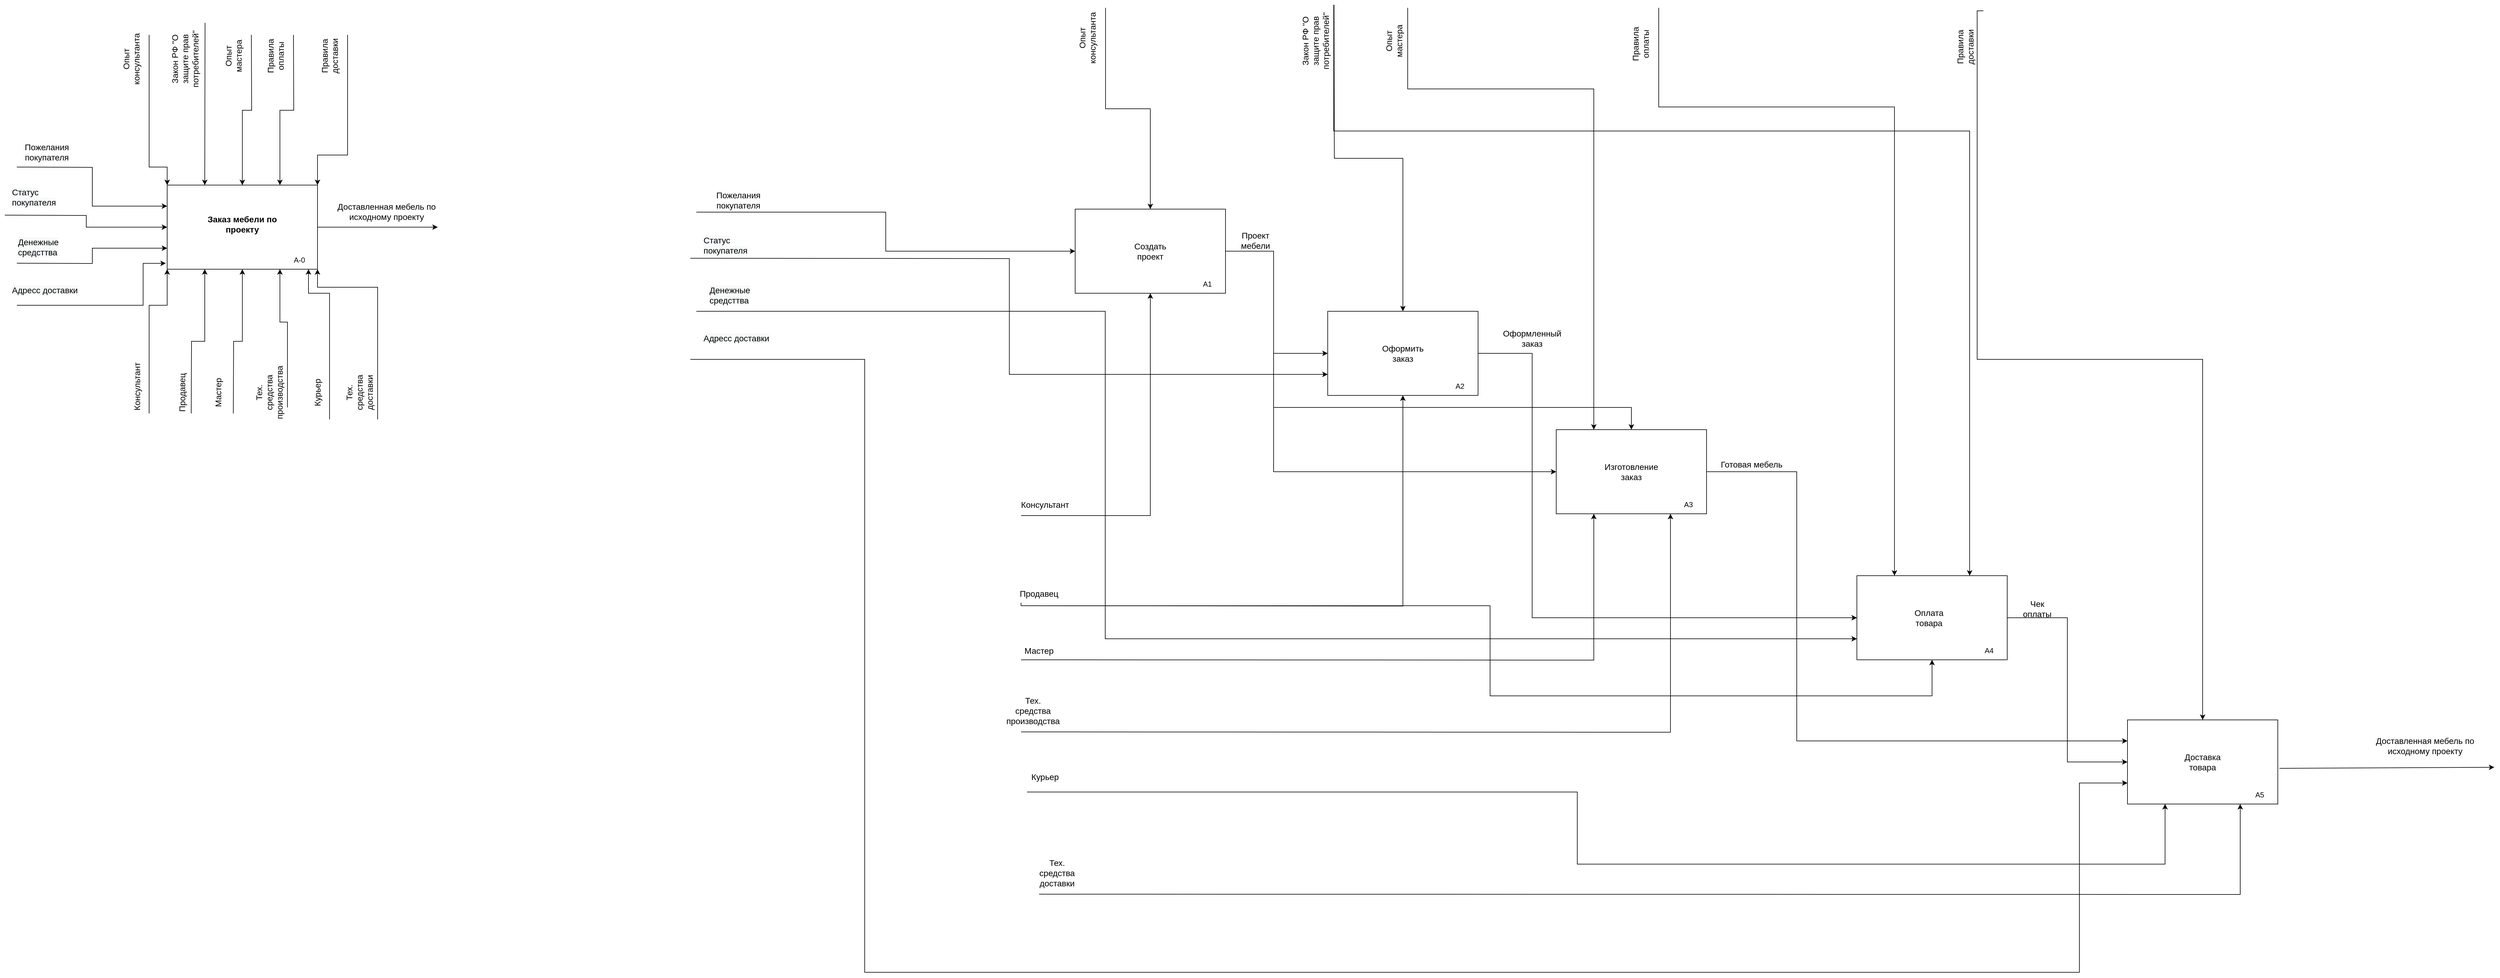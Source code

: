 <mxfile version="17.1.3" type="github">
  <diagram id="f18A5wNA2KFybCveOD7d" name="Страница 1">
    <mxGraphModel dx="3639" dy="1230" grid="1" gridSize="10" guides="1" tooltips="1" connect="1" arrows="1" fold="1" page="1" pageScale="1" pageWidth="2336" pageHeight="1654" math="0" shadow="0">
      <root>
        <mxCell id="0" />
        <mxCell id="1" parent="0" />
        <mxCell id="BAuMj_wbTUl4ss61GLY4-1" value="" style="rounded=0;whiteSpace=wrap;html=1;" parent="1" vertex="1">
          <mxGeometry x="-980" y="310" width="250" height="140" as="geometry" />
        </mxCell>
        <mxCell id="BAuMj_wbTUl4ss61GLY4-2" value="A-0" style="text;html=1;strokeColor=none;fillColor=none;align=center;verticalAlign=middle;whiteSpace=wrap;rounded=0;" parent="1" vertex="1">
          <mxGeometry x="-790" y="420" width="60" height="30" as="geometry" />
        </mxCell>
        <mxCell id="BAuMj_wbTUl4ss61GLY4-3" value="&lt;b&gt;&lt;font style=&quot;font-size: 14px&quot;&gt;Заказ мебели по проекту&lt;/font&gt;&lt;/b&gt;" style="text;html=1;strokeColor=none;fillColor=none;align=center;verticalAlign=middle;whiteSpace=wrap;rounded=0;" parent="1" vertex="1">
          <mxGeometry x="-940" y="360" width="170" height="30" as="geometry" />
        </mxCell>
        <mxCell id="BAuMj_wbTUl4ss61GLY4-4" value="" style="endArrow=classic;html=1;rounded=0;fontSize=14;edgeStyle=orthogonalEdgeStyle;entryX=0;entryY=0.5;entryDx=0;entryDy=0;" parent="1" target="BAuMj_wbTUl4ss61GLY4-22" edge="1">
          <mxGeometry width="50" height="50" relative="1" as="geometry">
            <mxPoint x="-100" y="355" as="sourcePoint" />
            <mxPoint x="450" y="440" as="targetPoint" />
            <Array as="points">
              <mxPoint x="215" y="355" />
              <mxPoint x="215" y="420" />
            </Array>
          </mxGeometry>
        </mxCell>
        <mxCell id="BAuMj_wbTUl4ss61GLY4-5" value="Пожелания покупателя" style="text;html=1;strokeColor=none;fillColor=none;align=center;verticalAlign=middle;whiteSpace=wrap;rounded=0;fontSize=14;" parent="1" vertex="1">
          <mxGeometry x="-70" y="320" width="80" height="30" as="geometry" />
        </mxCell>
        <mxCell id="BAuMj_wbTUl4ss61GLY4-6" value="" style="endArrow=classic;html=1;rounded=0;fontSize=14;entryX=0;entryY=0.75;entryDx=0;entryDy=0;edgeStyle=orthogonalEdgeStyle;" parent="1" target="BAuMj_wbTUl4ss61GLY4-28" edge="1">
          <mxGeometry width="50" height="50" relative="1" as="geometry">
            <mxPoint x="-100" y="520" as="sourcePoint" />
            <mxPoint x="30" y="520" as="targetPoint" />
            <Array as="points">
              <mxPoint x="580" y="520" />
              <mxPoint x="580" y="1065" />
            </Array>
          </mxGeometry>
        </mxCell>
        <mxCell id="BAuMj_wbTUl4ss61GLY4-7" value="&lt;span style=&quot;color: rgb(0 , 0 , 0) ; font-family: &amp;#34;helvetica&amp;#34; ; font-size: 14px ; font-style: normal ; font-weight: 400 ; letter-spacing: normal ; text-align: center ; text-indent: 0px ; text-transform: none ; word-spacing: 0px ; background-color: rgb(248 , 249 , 250) ; display: inline ; float: none&quot;&gt;Денежные средсттва&lt;/span&gt;" style="text;whiteSpace=wrap;html=1;fontSize=14;" parent="1" vertex="1">
          <mxGeometry x="-80" y="470" width="120" height="30" as="geometry" />
        </mxCell>
        <mxCell id="BAuMj_wbTUl4ss61GLY4-8" value="" style="endArrow=classic;html=1;rounded=0;fontSize=14;entryX=0.5;entryY=1;entryDx=0;entryDy=0;edgeStyle=orthogonalEdgeStyle;" parent="1" target="BAuMj_wbTUl4ss61GLY4-23" edge="1">
          <mxGeometry width="50" height="50" relative="1" as="geometry">
            <mxPoint x="440" y="1010" as="sourcePoint" />
            <mxPoint x="488" y="920" as="targetPoint" />
          </mxGeometry>
        </mxCell>
        <mxCell id="BAuMj_wbTUl4ss61GLY4-9" value="Продавец" style="text;html=1;strokeColor=none;fillColor=none;align=center;verticalAlign=middle;whiteSpace=wrap;rounded=0;fontSize=14;rotation=0;" parent="1" vertex="1">
          <mxGeometry x="440" y="975" width="60" height="30" as="geometry" />
        </mxCell>
        <mxCell id="BAuMj_wbTUl4ss61GLY4-10" value="Мастер" style="text;html=1;strokeColor=none;fillColor=none;align=center;verticalAlign=middle;whiteSpace=wrap;rounded=0;fontSize=14;rotation=0;" parent="1" vertex="1">
          <mxGeometry x="440" y="1070" width="60" height="30" as="geometry" />
        </mxCell>
        <mxCell id="BAuMj_wbTUl4ss61GLY4-11" value="" style="endArrow=classic;html=1;rounded=0;fontSize=14;entryX=0.25;entryY=1;entryDx=0;entryDy=0;edgeStyle=orthogonalEdgeStyle;" parent="1" target="BAuMj_wbTUl4ss61GLY4-24" edge="1">
          <mxGeometry width="50" height="50" relative="1" as="geometry">
            <mxPoint x="440" y="1100" as="sourcePoint" />
            <mxPoint x="480" y="1070" as="targetPoint" />
          </mxGeometry>
        </mxCell>
        <mxCell id="BAuMj_wbTUl4ss61GLY4-13" value="" style="endArrow=classic;html=1;rounded=0;fontSize=14;entryX=0.25;entryY=1;entryDx=0;entryDy=0;edgeStyle=orthogonalEdgeStyle;" parent="1" target="BAuMj_wbTUl4ss61GLY4-67" edge="1">
          <mxGeometry width="50" height="50" relative="1" as="geometry">
            <mxPoint x="450" y="1320" as="sourcePoint" />
            <mxPoint x="860" y="1370" as="targetPoint" />
            <Array as="points">
              <mxPoint x="1365" y="1320" />
              <mxPoint x="1365" y="1440" />
              <mxPoint x="2343" y="1440" />
            </Array>
          </mxGeometry>
        </mxCell>
        <mxCell id="BAuMj_wbTUl4ss61GLY4-14" value="Курьер" style="text;html=1;strokeColor=none;fillColor=none;align=center;verticalAlign=middle;whiteSpace=wrap;rounded=0;fontSize=14;rotation=0;" parent="1" vertex="1">
          <mxGeometry x="450" y="1280" width="60" height="30" as="geometry" />
        </mxCell>
        <mxCell id="BAuMj_wbTUl4ss61GLY4-18" value="" style="endArrow=classic;html=1;rounded=0;fontSize=14;entryX=0.25;entryY=0;entryDx=0;entryDy=0;edgeStyle=orthogonalEdgeStyle;" parent="1" target="BAuMj_wbTUl4ss61GLY4-24" edge="1">
          <mxGeometry width="50" height="50" relative="1" as="geometry">
            <mxPoint x="1083" y="15" as="sourcePoint" />
            <mxPoint x="1082.5" y="115" as="targetPoint" />
            <Array as="points">
              <mxPoint x="1083" y="150" />
              <mxPoint x="1393" y="150" />
            </Array>
          </mxGeometry>
        </mxCell>
        <mxCell id="BAuMj_wbTUl4ss61GLY4-19" value="Опыт мастера" style="text;html=1;strokeColor=none;fillColor=none;align=center;verticalAlign=middle;whiteSpace=wrap;rounded=0;fontSize=14;rotation=270;" parent="1" vertex="1">
          <mxGeometry x="1030" y="55" width="60" height="30" as="geometry" />
        </mxCell>
        <mxCell id="BAuMj_wbTUl4ss61GLY4-20" value="" style="endArrow=classic;html=1;rounded=0;fontSize=14;exitX=1.011;exitY=0.576;exitDx=0;exitDy=0;exitPerimeter=0;" parent="1" source="BAuMj_wbTUl4ss61GLY4-67" edge="1">
          <mxGeometry width="50" height="50" relative="1" as="geometry">
            <mxPoint x="2790" y="1278.89" as="sourcePoint" />
            <mxPoint x="2890" y="1278.89" as="targetPoint" />
          </mxGeometry>
        </mxCell>
        <mxCell id="BAuMj_wbTUl4ss61GLY4-21" value="Доставленная мебель по исходному проекту" style="text;html=1;strokeColor=none;fillColor=none;align=center;verticalAlign=middle;whiteSpace=wrap;rounded=0;fontSize=14;" parent="1" vertex="1">
          <mxGeometry x="2680" y="1228.89" width="190" height="28.33" as="geometry" />
        </mxCell>
        <mxCell id="BAuMj_wbTUl4ss61GLY4-22" value="" style="rounded=0;whiteSpace=wrap;html=1;" parent="1" vertex="1">
          <mxGeometry x="530" y="350" width="250" height="140" as="geometry" />
        </mxCell>
        <mxCell id="BAuMj_wbTUl4ss61GLY4-23" value="" style="rounded=0;whiteSpace=wrap;html=1;" parent="1" vertex="1">
          <mxGeometry x="950" y="520" width="250" height="140" as="geometry" />
        </mxCell>
        <mxCell id="BAuMj_wbTUl4ss61GLY4-24" value="" style="rounded=0;whiteSpace=wrap;html=1;" parent="1" vertex="1">
          <mxGeometry x="1330" y="717" width="250" height="140" as="geometry" />
        </mxCell>
        <mxCell id="BAuMj_wbTUl4ss61GLY4-25" value="A1" style="text;html=1;strokeColor=none;fillColor=none;align=center;verticalAlign=middle;whiteSpace=wrap;rounded=0;" parent="1" vertex="1">
          <mxGeometry x="720" y="460" width="60" height="30" as="geometry" />
        </mxCell>
        <mxCell id="BAuMj_wbTUl4ss61GLY4-26" value="A2" style="text;html=1;strokeColor=none;fillColor=none;align=center;verticalAlign=middle;whiteSpace=wrap;rounded=0;" parent="1" vertex="1">
          <mxGeometry x="1140" y="630" width="60" height="30" as="geometry" />
        </mxCell>
        <mxCell id="BAuMj_wbTUl4ss61GLY4-27" value="A3" style="text;html=1;strokeColor=none;fillColor=none;align=center;verticalAlign=middle;whiteSpace=wrap;rounded=0;" parent="1" vertex="1">
          <mxGeometry x="1520" y="827" width="60" height="30" as="geometry" />
        </mxCell>
        <mxCell id="BAuMj_wbTUl4ss61GLY4-28" value="" style="rounded=0;whiteSpace=wrap;html=1;" parent="1" vertex="1">
          <mxGeometry x="1830" y="960" width="250" height="140" as="geometry" />
        </mxCell>
        <mxCell id="BAuMj_wbTUl4ss61GLY4-29" value="A4" style="text;html=1;strokeColor=none;fillColor=none;align=center;verticalAlign=middle;whiteSpace=wrap;rounded=0;" parent="1" vertex="1">
          <mxGeometry x="2020" y="1070" width="60" height="30" as="geometry" />
        </mxCell>
        <mxCell id="BAuMj_wbTUl4ss61GLY4-31" value="" style="endArrow=classic;html=1;rounded=0;fontSize=14;entryX=0;entryY=0.75;entryDx=0;entryDy=0;edgeStyle=orthogonalEdgeStyle;" parent="1" target="BAuMj_wbTUl4ss61GLY4-23" edge="1">
          <mxGeometry width="50" height="50" relative="1" as="geometry">
            <mxPoint x="-110" y="431.79" as="sourcePoint" />
            <mxPoint x="20" y="431.79" as="targetPoint" />
          </mxGeometry>
        </mxCell>
        <mxCell id="BAuMj_wbTUl4ss61GLY4-32" value="&lt;span style=&quot;color: rgb(0 , 0 , 0) ; font-family: &amp;#34;helvetica&amp;#34; ; font-size: 14px ; font-style: normal ; font-weight: 400 ; letter-spacing: normal ; text-align: center ; text-indent: 0px ; text-transform: none ; word-spacing: 0px ; background-color: rgb(248 , 249 , 250) ; display: inline ; float: none&quot;&gt;Статус покупателя&lt;/span&gt;" style="text;whiteSpace=wrap;html=1;fontSize=14;" parent="1" vertex="1">
          <mxGeometry x="-90" y="386.79" width="120" height="30" as="geometry" />
        </mxCell>
        <mxCell id="BAuMj_wbTUl4ss61GLY4-33" value="Создать проект" style="text;html=1;strokeColor=none;fillColor=none;align=center;verticalAlign=middle;whiteSpace=wrap;rounded=0;fontSize=14;" parent="1" vertex="1">
          <mxGeometry x="625" y="405" width="60" height="30" as="geometry" />
        </mxCell>
        <mxCell id="BAuMj_wbTUl4ss61GLY4-34" value="Консультант" style="text;html=1;strokeColor=none;fillColor=none;align=center;verticalAlign=middle;whiteSpace=wrap;rounded=0;fontSize=14;rotation=0;" parent="1" vertex="1">
          <mxGeometry x="450" y="827" width="60" height="30" as="geometry" />
        </mxCell>
        <mxCell id="BAuMj_wbTUl4ss61GLY4-35" value="" style="endArrow=classic;html=1;rounded=0;fontSize=14;entryX=0.5;entryY=1;entryDx=0;entryDy=0;edgeStyle=orthogonalEdgeStyle;" parent="1" target="BAuMj_wbTUl4ss61GLY4-22" edge="1">
          <mxGeometry width="50" height="50" relative="1" as="geometry">
            <mxPoint x="440" y="860" as="sourcePoint" />
            <mxPoint x="450" y="670" as="targetPoint" />
            <Array as="points">
              <mxPoint x="450" y="860" />
              <mxPoint x="655" y="860" />
            </Array>
          </mxGeometry>
        </mxCell>
        <mxCell id="BAuMj_wbTUl4ss61GLY4-36" value="Опыт консультанта" style="text;html=1;strokeColor=none;fillColor=none;align=center;verticalAlign=middle;whiteSpace=wrap;rounded=0;fontSize=14;rotation=270;" parent="1" vertex="1">
          <mxGeometry x="520" y="50" width="60" height="30" as="geometry" />
        </mxCell>
        <mxCell id="BAuMj_wbTUl4ss61GLY4-37" value="" style="endArrow=classic;html=1;rounded=0;fontSize=14;entryX=0.5;entryY=0;entryDx=0;entryDy=0;edgeStyle=orthogonalEdgeStyle;" parent="1" target="BAuMj_wbTUl4ss61GLY4-22" edge="1">
          <mxGeometry width="50" height="50" relative="1" as="geometry">
            <mxPoint x="580.5" y="15" as="sourcePoint" />
            <mxPoint x="580" y="115" as="targetPoint" />
            <Array as="points">
              <mxPoint x="580" y="183" />
              <mxPoint x="655" y="183" />
            </Array>
          </mxGeometry>
        </mxCell>
        <mxCell id="BAuMj_wbTUl4ss61GLY4-38" value="" style="endArrow=classic;html=1;rounded=0;fontSize=14;exitX=1;exitY=0.5;exitDx=0;exitDy=0;entryX=0;entryY=0.5;entryDx=0;entryDy=0;edgeStyle=orthogonalEdgeStyle;" parent="1" source="BAuMj_wbTUl4ss61GLY4-22" target="BAuMj_wbTUl4ss61GLY4-23" edge="1">
          <mxGeometry width="50" height="50" relative="1" as="geometry">
            <mxPoint x="510" y="530" as="sourcePoint" />
            <mxPoint x="940" y="420" as="targetPoint" />
            <Array as="points">
              <mxPoint x="860" y="420" />
              <mxPoint x="860" y="590" />
            </Array>
          </mxGeometry>
        </mxCell>
        <mxCell id="BAuMj_wbTUl4ss61GLY4-40" value="Проект мебели" style="text;html=1;strokeColor=none;fillColor=none;align=center;verticalAlign=middle;whiteSpace=wrap;rounded=0;fontSize=14;" parent="1" vertex="1">
          <mxGeometry x="800" y="386.79" width="60" height="30" as="geometry" />
        </mxCell>
        <mxCell id="BAuMj_wbTUl4ss61GLY4-41" value="" style="endArrow=classic;html=1;rounded=0;fontSize=14;entryX=0;entryY=0.75;entryDx=0;entryDy=0;edgeStyle=orthogonalEdgeStyle;" parent="1" target="BAuMj_wbTUl4ss61GLY4-67" edge="1">
          <mxGeometry width="50" height="50" relative="1" as="geometry">
            <mxPoint x="-110" y="600" as="sourcePoint" />
            <mxPoint x="1980" y="1320" as="targetPoint" />
            <Array as="points">
              <mxPoint x="180" y="600" />
              <mxPoint x="180" y="1620" />
              <mxPoint x="2200" y="1620" />
              <mxPoint x="2200" y="1305" />
            </Array>
          </mxGeometry>
        </mxCell>
        <mxCell id="BAuMj_wbTUl4ss61GLY4-42" value="&lt;span style=&quot;color: rgb(0 , 0 , 0) ; font-family: &amp;#34;helvetica&amp;#34; ; font-size: 14px ; font-style: normal ; font-weight: 400 ; letter-spacing: normal ; text-align: center ; text-indent: 0px ; text-transform: none ; word-spacing: 0px ; background-color: rgb(248 , 249 , 250) ; display: inline ; float: none&quot;&gt;Адресс доставки&lt;/span&gt;" style="text;whiteSpace=wrap;html=1;fontSize=14;" parent="1" vertex="1">
          <mxGeometry x="-90" y="550" width="120" height="30" as="geometry" />
        </mxCell>
        <mxCell id="BAuMj_wbTUl4ss61GLY4-43" value="" style="endArrow=classic;html=1;rounded=0;fontSize=14;entryX=0.75;entryY=1;entryDx=0;entryDy=0;edgeStyle=orthogonalEdgeStyle;" parent="1" target="BAuMj_wbTUl4ss61GLY4-67" edge="1">
          <mxGeometry width="50" height="50" relative="1" as="geometry">
            <mxPoint x="470" y="1490" as="sourcePoint" />
            <mxPoint x="1080" y="1560" as="targetPoint" />
          </mxGeometry>
        </mxCell>
        <mxCell id="BAuMj_wbTUl4ss61GLY4-44" value="Тех. средства доставки&lt;br&gt;" style="text;html=1;strokeColor=none;fillColor=none;align=center;verticalAlign=middle;whiteSpace=wrap;rounded=0;fontSize=14;rotation=0;" parent="1" vertex="1">
          <mxGeometry x="470" y="1440" width="60" height="30" as="geometry" />
        </mxCell>
        <mxCell id="BAuMj_wbTUl4ss61GLY4-45" value="Тех. средства производства" style="text;html=1;strokeColor=none;fillColor=none;align=center;verticalAlign=middle;whiteSpace=wrap;rounded=0;fontSize=14;rotation=0;" parent="1" vertex="1">
          <mxGeometry x="430" y="1170" width="60" height="30" as="geometry" />
        </mxCell>
        <mxCell id="BAuMj_wbTUl4ss61GLY4-46" value="" style="endArrow=classic;html=1;rounded=0;fontSize=14;entryX=0;entryY=1;entryDx=0;entryDy=0;edgeStyle=orthogonalEdgeStyle;" parent="1" target="BAuMj_wbTUl4ss61GLY4-27" edge="1">
          <mxGeometry width="50" height="50" relative="1" as="geometry">
            <mxPoint x="440" y="1220" as="sourcePoint" />
            <mxPoint x="490" y="1130" as="targetPoint" />
          </mxGeometry>
        </mxCell>
        <mxCell id="BAuMj_wbTUl4ss61GLY4-47" value="Оформить заказ" style="text;html=1;strokeColor=none;fillColor=none;align=center;verticalAlign=middle;whiteSpace=wrap;rounded=0;fontSize=14;" parent="1" vertex="1">
          <mxGeometry x="1045" y="575" width="60" height="30" as="geometry" />
        </mxCell>
        <mxCell id="BAuMj_wbTUl4ss61GLY4-50" value="Правила доставки" style="text;html=1;strokeColor=none;fillColor=none;align=center;verticalAlign=middle;whiteSpace=wrap;rounded=0;fontSize=14;rotation=270;" parent="1" vertex="1">
          <mxGeometry x="1980" y="65" width="60" height="30" as="geometry" />
        </mxCell>
        <mxCell id="BAuMj_wbTUl4ss61GLY4-52" value="" style="endArrow=classic;html=1;rounded=0;fontSize=14;entryX=0.5;entryY=0;entryDx=0;entryDy=0;edgeStyle=orthogonalEdgeStyle;" parent="1" target="BAuMj_wbTUl4ss61GLY4-67" edge="1">
          <mxGeometry width="50" height="50" relative="1" as="geometry">
            <mxPoint x="2040.5" y="20" as="sourcePoint" />
            <mxPoint x="2040" y="120" as="targetPoint" />
            <Array as="points">
              <mxPoint x="2030" y="20" />
              <mxPoint x="2030" y="600" />
              <mxPoint x="2405" y="600" />
            </Array>
          </mxGeometry>
        </mxCell>
        <mxCell id="BAuMj_wbTUl4ss61GLY4-54" value="Правила оплаты" style="text;html=1;strokeColor=none;fillColor=none;align=center;verticalAlign=middle;whiteSpace=wrap;rounded=0;fontSize=14;rotation=270;" parent="1" vertex="1">
          <mxGeometry x="1440" y="60" width="60" height="30" as="geometry" />
        </mxCell>
        <mxCell id="BAuMj_wbTUl4ss61GLY4-55" value="" style="endArrow=classic;html=1;rounded=0;fontSize=14;entryX=0.25;entryY=0;entryDx=0;entryDy=0;edgeStyle=orthogonalEdgeStyle;" parent="1" target="BAuMj_wbTUl4ss61GLY4-28" edge="1">
          <mxGeometry width="50" height="50" relative="1" as="geometry">
            <mxPoint x="1500.5" y="15" as="sourcePoint" />
            <mxPoint x="1500" y="115" as="targetPoint" />
            <Array as="points">
              <mxPoint x="1500" y="180" />
              <mxPoint x="1893" y="180" />
            </Array>
          </mxGeometry>
        </mxCell>
        <mxCell id="BAuMj_wbTUl4ss61GLY4-56" value="&lt;h1 style=&quot;font-size: inherit ; font-weight: inherit ; margin: 0.67em 0px ; font-family: &amp;#34;pt sans&amp;#34; , sans-serif ; background-color: rgb(255 , 255 , 255)&quot;&gt;Закон РФ &quot;О защите прав потребителей&quot;&lt;/h1&gt;" style="text;html=1;strokeColor=none;fillColor=none;align=center;verticalAlign=middle;whiteSpace=wrap;rounded=0;fontSize=14;rotation=270;" parent="1" vertex="1">
          <mxGeometry x="900" y="55" width="60" height="30" as="geometry" />
        </mxCell>
        <mxCell id="BAuMj_wbTUl4ss61GLY4-57" value="" style="endArrow=classic;html=1;rounded=0;fontSize=14;entryX=0.5;entryY=0;entryDx=0;entryDy=0;edgeStyle=orthogonalEdgeStyle;" parent="1" target="BAuMj_wbTUl4ss61GLY4-23" edge="1">
          <mxGeometry width="50" height="50" relative="1" as="geometry">
            <mxPoint x="960.5" y="10" as="sourcePoint" />
            <mxPoint x="960" y="110" as="targetPoint" />
          </mxGeometry>
        </mxCell>
        <mxCell id="BAuMj_wbTUl4ss61GLY4-58" value="" style="endArrow=classic;html=1;rounded=0;fontSize=14;exitX=1;exitY=0.5;exitDx=0;exitDy=0;entryX=0;entryY=0.5;entryDx=0;entryDy=0;edgeStyle=orthogonalEdgeStyle;" parent="1" source="BAuMj_wbTUl4ss61GLY4-23" target="BAuMj_wbTUl4ss61GLY4-28" edge="1">
          <mxGeometry width="50" height="50" relative="1" as="geometry">
            <mxPoint x="1070" y="700" as="sourcePoint" />
            <mxPoint x="1460" y="590" as="targetPoint" />
            <Array as="points">
              <mxPoint x="1290" y="590" />
              <mxPoint x="1290" y="1030" />
            </Array>
          </mxGeometry>
        </mxCell>
        <mxCell id="BAuMj_wbTUl4ss61GLY4-59" value="Оформленный заказ" style="text;html=1;strokeColor=none;fillColor=none;align=center;verticalAlign=middle;whiteSpace=wrap;rounded=0;fontSize=14;" parent="1" vertex="1">
          <mxGeometry x="1230" y="550" width="120" height="30" as="geometry" />
        </mxCell>
        <mxCell id="BAuMj_wbTUl4ss61GLY4-60" value="" style="endArrow=classic;html=1;rounded=0;fontSize=14;entryX=0.5;entryY=0;entryDx=0;entryDy=0;exitX=1;exitY=0.5;exitDx=0;exitDy=0;edgeStyle=orthogonalEdgeStyle;" parent="1" source="BAuMj_wbTUl4ss61GLY4-22" target="BAuMj_wbTUl4ss61GLY4-24" edge="1">
          <mxGeometry width="50" height="50" relative="1" as="geometry">
            <mxPoint x="1330" y="690" as="sourcePoint" />
            <mxPoint x="1380" y="640" as="targetPoint" />
            <Array as="points">
              <mxPoint x="860" y="420" />
              <mxPoint x="860" y="680" />
              <mxPoint x="1455" y="680" />
            </Array>
          </mxGeometry>
        </mxCell>
        <mxCell id="BAuMj_wbTUl4ss61GLY4-61" value="Изготовление заказ" style="text;html=1;strokeColor=none;fillColor=none;align=center;verticalAlign=middle;whiteSpace=wrap;rounded=0;fontSize=14;" parent="1" vertex="1">
          <mxGeometry x="1425" y="772" width="60" height="30" as="geometry" />
        </mxCell>
        <mxCell id="BAuMj_wbTUl4ss61GLY4-62" value="" style="endArrow=classic;html=1;rounded=0;fontSize=14;exitX=1;exitY=0.5;exitDx=0;exitDy=0;entryX=0;entryY=0.25;entryDx=0;entryDy=0;edgeStyle=orthogonalEdgeStyle;" parent="1" source="BAuMj_wbTUl4ss61GLY4-24" target="BAuMj_wbTUl4ss61GLY4-67" edge="1">
          <mxGeometry width="50" height="50" relative="1" as="geometry">
            <mxPoint x="1590" y="830" as="sourcePoint" />
            <mxPoint x="1760" y="787" as="targetPoint" />
            <Array as="points">
              <mxPoint x="1730" y="787" />
              <mxPoint x="1730" y="1235" />
            </Array>
          </mxGeometry>
        </mxCell>
        <mxCell id="BAuMj_wbTUl4ss61GLY4-63" value="Готовая мебель" style="text;html=1;strokeColor=none;fillColor=none;align=center;verticalAlign=middle;whiteSpace=wrap;rounded=0;fontSize=14;" parent="1" vertex="1">
          <mxGeometry x="1590" y="760" width="130" height="30" as="geometry" />
        </mxCell>
        <mxCell id="BAuMj_wbTUl4ss61GLY4-64" value="Оплата товара" style="text;html=1;strokeColor=none;fillColor=none;align=center;verticalAlign=middle;whiteSpace=wrap;rounded=0;fontSize=14;" parent="1" vertex="1">
          <mxGeometry x="1920" y="1015" width="60" height="30" as="geometry" />
        </mxCell>
        <mxCell id="BAuMj_wbTUl4ss61GLY4-66" value="" style="endArrow=classic;html=1;rounded=0;fontSize=14;entryX=0.5;entryY=1;entryDx=0;entryDy=0;exitX=0;exitY=1;exitDx=0;exitDy=0;edgeStyle=orthogonalEdgeStyle;" parent="1" source="BAuMj_wbTUl4ss61GLY4-9" target="BAuMj_wbTUl4ss61GLY4-28" edge="1">
          <mxGeometry width="50" height="50" relative="1" as="geometry">
            <mxPoint x="1190" y="1030" as="sourcePoint" />
            <mxPoint x="1240" y="980" as="targetPoint" />
            <Array as="points">
              <mxPoint x="440" y="1010" />
              <mxPoint x="1220" y="1010" />
              <mxPoint x="1220" y="1160" />
              <mxPoint x="1955" y="1160" />
            </Array>
          </mxGeometry>
        </mxCell>
        <mxCell id="BAuMj_wbTUl4ss61GLY4-67" value="" style="rounded=0;whiteSpace=wrap;html=1;" parent="1" vertex="1">
          <mxGeometry x="2280" y="1200" width="250" height="140" as="geometry" />
        </mxCell>
        <mxCell id="BAuMj_wbTUl4ss61GLY4-68" value="A5" style="text;html=1;strokeColor=none;fillColor=none;align=center;verticalAlign=middle;whiteSpace=wrap;rounded=0;" parent="1" vertex="1">
          <mxGeometry x="2470" y="1310" width="60" height="30" as="geometry" />
        </mxCell>
        <mxCell id="BAuMj_wbTUl4ss61GLY4-69" value="Доставка товара" style="text;html=1;strokeColor=none;fillColor=none;align=center;verticalAlign=middle;whiteSpace=wrap;rounded=0;fontSize=14;" parent="1" vertex="1">
          <mxGeometry x="2375" y="1255" width="60" height="30" as="geometry" />
        </mxCell>
        <mxCell id="BAuMj_wbTUl4ss61GLY4-70" value="" style="endArrow=classic;html=1;rounded=0;fontSize=14;entryX=0;entryY=0.5;entryDx=0;entryDy=0;exitX=1;exitY=0.5;exitDx=0;exitDy=0;edgeStyle=orthogonalEdgeStyle;" parent="1" source="BAuMj_wbTUl4ss61GLY4-28" target="BAuMj_wbTUl4ss61GLY4-67" edge="1">
          <mxGeometry width="50" height="50" relative="1" as="geometry">
            <mxPoint x="2070" y="1150" as="sourcePoint" />
            <mxPoint x="2120" y="1100" as="targetPoint" />
          </mxGeometry>
        </mxCell>
        <mxCell id="BAuMj_wbTUl4ss61GLY4-71" value="Чек оплаты" style="text;html=1;strokeColor=none;fillColor=none;align=center;verticalAlign=middle;whiteSpace=wrap;rounded=0;fontSize=14;" parent="1" vertex="1">
          <mxGeometry x="2100" y="1000" width="60" height="30" as="geometry" />
        </mxCell>
        <mxCell id="BAuMj_wbTUl4ss61GLY4-73" value="Пожелания покупателя" style="text;html=1;strokeColor=none;fillColor=none;align=center;verticalAlign=middle;whiteSpace=wrap;rounded=0;fontSize=14;" parent="1" vertex="1">
          <mxGeometry x="-1220" y="240" width="80" height="30" as="geometry" />
        </mxCell>
        <mxCell id="BAuMj_wbTUl4ss61GLY4-74" value="&lt;span style=&quot;color: rgb(0 , 0 , 0) ; font-family: &amp;#34;helvetica&amp;#34; ; font-size: 14px ; font-style: normal ; font-weight: 400 ; letter-spacing: normal ; text-align: center ; text-indent: 0px ; text-transform: none ; word-spacing: 0px ; background-color: rgb(248 , 249 , 250) ; display: inline ; float: none&quot;&gt;Денежные средсттва&lt;/span&gt;" style="text;whiteSpace=wrap;html=1;fontSize=14;" parent="1" vertex="1">
          <mxGeometry x="-1230" y="390" width="120" height="30" as="geometry" />
        </mxCell>
        <mxCell id="BAuMj_wbTUl4ss61GLY4-75" value="&lt;span style=&quot;color: rgb(0 , 0 , 0) ; font-family: &amp;#34;helvetica&amp;#34; ; font-size: 14px ; font-style: normal ; font-weight: 400 ; letter-spacing: normal ; text-align: center ; text-indent: 0px ; text-transform: none ; word-spacing: 0px ; background-color: rgb(248 , 249 , 250) ; display: inline ; float: none&quot;&gt;Статус покупателя&lt;/span&gt;" style="text;whiteSpace=wrap;html=1;fontSize=14;" parent="1" vertex="1">
          <mxGeometry x="-1240" y="306.79" width="120" height="30" as="geometry" />
        </mxCell>
        <mxCell id="BAuMj_wbTUl4ss61GLY4-76" value="&lt;span style=&quot;color: rgb(0 , 0 , 0) ; font-family: &amp;#34;helvetica&amp;#34; ; font-size: 14px ; font-style: normal ; font-weight: 400 ; letter-spacing: normal ; text-align: center ; text-indent: 0px ; text-transform: none ; word-spacing: 0px ; background-color: rgb(248 , 249 , 250) ; display: inline ; float: none&quot;&gt;Адресс доставки&lt;/span&gt;" style="text;whiteSpace=wrap;html=1;fontSize=14;" parent="1" vertex="1">
          <mxGeometry x="-1240" y="470" width="120" height="30" as="geometry" />
        </mxCell>
        <mxCell id="BAuMj_wbTUl4ss61GLY4-77" value="" style="endArrow=classic;html=1;rounded=0;fontSize=14;entryX=0;entryY=0.25;entryDx=0;entryDy=0;edgeStyle=orthogonalEdgeStyle;" parent="1" target="BAuMj_wbTUl4ss61GLY4-1" edge="1">
          <mxGeometry width="50" height="50" relative="1" as="geometry">
            <mxPoint x="-1230" y="280" as="sourcePoint" />
            <mxPoint x="-930" y="350" as="targetPoint" />
          </mxGeometry>
        </mxCell>
        <mxCell id="BAuMj_wbTUl4ss61GLY4-78" value="" style="endArrow=classic;html=1;rounded=0;fontSize=14;entryX=0;entryY=0.5;entryDx=0;entryDy=0;edgeStyle=orthogonalEdgeStyle;" parent="1" target="BAuMj_wbTUl4ss61GLY4-1" edge="1">
          <mxGeometry width="50" height="50" relative="1" as="geometry">
            <mxPoint x="-1250" y="360" as="sourcePoint" />
            <mxPoint x="-930" y="350" as="targetPoint" />
          </mxGeometry>
        </mxCell>
        <mxCell id="BAuMj_wbTUl4ss61GLY4-79" value="" style="endArrow=classic;html=1;rounded=0;fontSize=14;entryX=0;entryY=0.75;entryDx=0;entryDy=0;edgeStyle=orthogonalEdgeStyle;" parent="1" target="BAuMj_wbTUl4ss61GLY4-1" edge="1">
          <mxGeometry width="50" height="50" relative="1" as="geometry">
            <mxPoint x="-1230" y="440" as="sourcePoint" />
            <mxPoint x="-930" y="350" as="targetPoint" />
          </mxGeometry>
        </mxCell>
        <mxCell id="BAuMj_wbTUl4ss61GLY4-80" value="" style="endArrow=classic;html=1;rounded=0;fontSize=14;entryX=-0.009;entryY=0.93;entryDx=0;entryDy=0;entryPerimeter=0;edgeStyle=orthogonalEdgeStyle;" parent="1" target="BAuMj_wbTUl4ss61GLY4-1" edge="1">
          <mxGeometry width="50" height="50" relative="1" as="geometry">
            <mxPoint x="-1230" y="510" as="sourcePoint" />
            <mxPoint x="-970" y="410" as="targetPoint" />
            <Array as="points">
              <mxPoint x="-1020" y="510" />
              <mxPoint x="-1020" y="440" />
            </Array>
          </mxGeometry>
        </mxCell>
        <mxCell id="BAuMj_wbTUl4ss61GLY4-81" value="Опыт мастера" style="text;html=1;strokeColor=none;fillColor=none;align=center;verticalAlign=middle;whiteSpace=wrap;rounded=0;fontSize=14;rotation=270;" parent="1" vertex="1">
          <mxGeometry x="-900" y="80" width="60" height="30" as="geometry" />
        </mxCell>
        <mxCell id="BAuMj_wbTUl4ss61GLY4-82" value="Опыт консультанта" style="text;html=1;strokeColor=none;fillColor=none;align=center;verticalAlign=middle;whiteSpace=wrap;rounded=0;fontSize=14;rotation=270;" parent="1" vertex="1">
          <mxGeometry x="-1070" y="85" width="60" height="30" as="geometry" />
        </mxCell>
        <mxCell id="BAuMj_wbTUl4ss61GLY4-83" value="Правила доставки" style="text;html=1;strokeColor=none;fillColor=none;align=center;verticalAlign=middle;whiteSpace=wrap;rounded=0;fontSize=14;rotation=270;" parent="1" vertex="1">
          <mxGeometry x="-740" y="80" width="60" height="30" as="geometry" />
        </mxCell>
        <mxCell id="BAuMj_wbTUl4ss61GLY4-84" value="Правила оплаты" style="text;html=1;strokeColor=none;fillColor=none;align=center;verticalAlign=middle;whiteSpace=wrap;rounded=0;fontSize=14;rotation=270;" parent="1" vertex="1">
          <mxGeometry x="-830" y="80" width="60" height="30" as="geometry" />
        </mxCell>
        <mxCell id="BAuMj_wbTUl4ss61GLY4-85" value="&lt;h1 style=&quot;font-size: inherit ; font-weight: inherit ; margin: 0.67em 0px ; font-family: &amp;#34;pt sans&amp;#34; , sans-serif ; background-color: rgb(255 , 255 , 255)&quot;&gt;Закон РФ &quot;О защите прав потребителей&quot;&lt;/h1&gt;" style="text;html=1;strokeColor=none;fillColor=none;align=center;verticalAlign=middle;whiteSpace=wrap;rounded=0;fontSize=14;rotation=270;" parent="1" vertex="1">
          <mxGeometry x="-980" y="85" width="60" height="30" as="geometry" />
        </mxCell>
        <mxCell id="BAuMj_wbTUl4ss61GLY4-86" value="" style="endArrow=classic;html=1;rounded=0;fontSize=14;entryX=0;entryY=0;entryDx=0;entryDy=0;edgeStyle=orthogonalEdgeStyle;" parent="1" target="BAuMj_wbTUl4ss61GLY4-1" edge="1">
          <mxGeometry width="50" height="50" relative="1" as="geometry">
            <mxPoint x="-1010" y="60" as="sourcePoint" />
            <mxPoint x="-820" y="110" as="targetPoint" />
            <Array as="points">
              <mxPoint x="-1010" y="60" />
              <mxPoint x="-1010" y="280" />
              <mxPoint x="-980" y="280" />
            </Array>
          </mxGeometry>
        </mxCell>
        <mxCell id="BAuMj_wbTUl4ss61GLY4-87" value="" style="endArrow=classic;html=1;rounded=0;fontSize=14;entryX=0.25;entryY=0;entryDx=0;entryDy=0;" parent="1" target="BAuMj_wbTUl4ss61GLY4-1" edge="1">
          <mxGeometry width="50" height="50" relative="1" as="geometry">
            <mxPoint x="-917" y="40" as="sourcePoint" />
            <mxPoint x="-820" y="110" as="targetPoint" />
          </mxGeometry>
        </mxCell>
        <mxCell id="BAuMj_wbTUl4ss61GLY4-88" value="" style="endArrow=classic;html=1;rounded=0;fontSize=14;entryX=0.5;entryY=0;entryDx=0;entryDy=0;edgeStyle=orthogonalEdgeStyle;" parent="1" target="BAuMj_wbTUl4ss61GLY4-1" edge="1">
          <mxGeometry width="50" height="50" relative="1" as="geometry">
            <mxPoint x="-840" y="60" as="sourcePoint" />
            <mxPoint x="-820" y="110" as="targetPoint" />
          </mxGeometry>
        </mxCell>
        <mxCell id="BAuMj_wbTUl4ss61GLY4-89" value="" style="endArrow=classic;html=1;rounded=0;fontSize=14;entryX=0.75;entryY=0;entryDx=0;entryDy=0;edgeStyle=orthogonalEdgeStyle;" parent="1" target="BAuMj_wbTUl4ss61GLY4-1" edge="1">
          <mxGeometry width="50" height="50" relative="1" as="geometry">
            <mxPoint x="-770" y="60" as="sourcePoint" />
            <mxPoint x="-820" y="110" as="targetPoint" />
          </mxGeometry>
        </mxCell>
        <mxCell id="BAuMj_wbTUl4ss61GLY4-90" value="" style="endArrow=classic;html=1;rounded=0;fontSize=14;entryX=1;entryY=0;entryDx=0;entryDy=0;edgeStyle=orthogonalEdgeStyle;" parent="1" target="BAuMj_wbTUl4ss61GLY4-1" edge="1">
          <mxGeometry width="50" height="50" relative="1" as="geometry">
            <mxPoint x="-680" y="60" as="sourcePoint" />
            <mxPoint x="-820" y="110" as="targetPoint" />
            <Array as="points">
              <mxPoint x="-680" y="260" />
              <mxPoint x="-730" y="260" />
            </Array>
          </mxGeometry>
        </mxCell>
        <mxCell id="BAuMj_wbTUl4ss61GLY4-91" value="Продавец" style="text;html=1;strokeColor=none;fillColor=none;align=center;verticalAlign=middle;whiteSpace=wrap;rounded=0;fontSize=14;rotation=-90;" parent="1" vertex="1">
          <mxGeometry x="-985" y="640" width="60" height="30" as="geometry" />
        </mxCell>
        <mxCell id="BAuMj_wbTUl4ss61GLY4-92" value="Мастер" style="text;html=1;strokeColor=none;fillColor=none;align=center;verticalAlign=middle;whiteSpace=wrap;rounded=0;fontSize=14;rotation=-90;" parent="1" vertex="1">
          <mxGeometry x="-925" y="640" width="60" height="30" as="geometry" />
        </mxCell>
        <mxCell id="BAuMj_wbTUl4ss61GLY4-93" value="Курьер" style="text;html=1;strokeColor=none;fillColor=none;align=center;verticalAlign=middle;whiteSpace=wrap;rounded=0;fontSize=14;rotation=-90;" parent="1" vertex="1">
          <mxGeometry x="-760" y="640" width="60" height="30" as="geometry" />
        </mxCell>
        <mxCell id="BAuMj_wbTUl4ss61GLY4-94" value="Консультант" style="text;html=1;strokeColor=none;fillColor=none;align=center;verticalAlign=middle;whiteSpace=wrap;rounded=0;fontSize=14;rotation=270;" parent="1" vertex="1">
          <mxGeometry x="-1060" y="630" width="60" height="30" as="geometry" />
        </mxCell>
        <mxCell id="BAuMj_wbTUl4ss61GLY4-95" value="Тех. средства доставки&lt;br&gt;" style="text;html=1;strokeColor=none;fillColor=none;align=center;verticalAlign=middle;whiteSpace=wrap;rounded=0;fontSize=14;rotation=-90;" parent="1" vertex="1">
          <mxGeometry x="-690" y="640" width="60" height="30" as="geometry" />
        </mxCell>
        <mxCell id="BAuMj_wbTUl4ss61GLY4-101" style="edgeStyle=orthogonalEdgeStyle;rounded=0;orthogonalLoop=1;jettySize=auto;html=1;entryX=0.75;entryY=1;entryDx=0;entryDy=0;fontSize=14;" parent="1" target="BAuMj_wbTUl4ss61GLY4-1" edge="1">
          <mxGeometry relative="1" as="geometry">
            <mxPoint x="-780" y="680" as="sourcePoint" />
            <Array as="points">
              <mxPoint x="-780" y="538" />
              <mxPoint x="-792" y="538" />
            </Array>
          </mxGeometry>
        </mxCell>
        <mxCell id="BAuMj_wbTUl4ss61GLY4-96" value="Тех. средства производства" style="text;html=1;strokeColor=none;fillColor=none;align=center;verticalAlign=middle;whiteSpace=wrap;rounded=0;fontSize=14;rotation=-90;" parent="1" vertex="1">
          <mxGeometry x="-840" y="640" width="60" height="30" as="geometry" />
        </mxCell>
        <mxCell id="BAuMj_wbTUl4ss61GLY4-97" value="" style="endArrow=classic;html=1;rounded=0;fontSize=14;entryX=0;entryY=1;entryDx=0;entryDy=0;edgeStyle=orthogonalEdgeStyle;" parent="1" target="BAuMj_wbTUl4ss61GLY4-1" edge="1">
          <mxGeometry width="50" height="50" relative="1" as="geometry">
            <mxPoint x="-1010" y="690" as="sourcePoint" />
            <mxPoint x="-750" y="550" as="targetPoint" />
            <Array as="points">
              <mxPoint x="-1010" y="690" />
              <mxPoint x="-1010" y="510" />
              <mxPoint x="-980" y="510" />
            </Array>
          </mxGeometry>
        </mxCell>
        <mxCell id="BAuMj_wbTUl4ss61GLY4-98" value="" style="endArrow=classic;html=1;rounded=0;fontSize=14;entryX=0.25;entryY=1;entryDx=0;entryDy=0;edgeStyle=orthogonalEdgeStyle;" parent="1" target="BAuMj_wbTUl4ss61GLY4-1" edge="1">
          <mxGeometry width="50" height="50" relative="1" as="geometry">
            <mxPoint x="-940" y="690" as="sourcePoint" />
            <mxPoint x="-850" y="620" as="targetPoint" />
          </mxGeometry>
        </mxCell>
        <mxCell id="BAuMj_wbTUl4ss61GLY4-99" value="" style="endArrow=classic;html=1;rounded=0;fontSize=14;entryX=0.5;entryY=1;entryDx=0;entryDy=0;edgeStyle=orthogonalEdgeStyle;" parent="1" target="BAuMj_wbTUl4ss61GLY4-1" edge="1">
          <mxGeometry width="50" height="50" relative="1" as="geometry">
            <mxPoint x="-870" y="690" as="sourcePoint" />
            <mxPoint x="-840" y="650" as="targetPoint" />
          </mxGeometry>
        </mxCell>
        <mxCell id="BAuMj_wbTUl4ss61GLY4-100" value="" style="endArrow=classic;html=1;rounded=0;fontSize=14;entryX=0.75;entryY=1;entryDx=0;entryDy=0;edgeStyle=orthogonalEdgeStyle;" parent="1" target="BAuMj_wbTUl4ss61GLY4-2" edge="1">
          <mxGeometry width="50" height="50" relative="1" as="geometry">
            <mxPoint x="-710" y="700" as="sourcePoint" />
            <mxPoint x="-840" y="650" as="targetPoint" />
            <Array as="points">
              <mxPoint x="-710" y="490" />
              <mxPoint x="-745" y="490" />
            </Array>
          </mxGeometry>
        </mxCell>
        <mxCell id="BAuMj_wbTUl4ss61GLY4-102" value="" style="endArrow=classic;html=1;rounded=0;fontSize=14;entryX=1;entryY=1;entryDx=0;entryDy=0;edgeStyle=orthogonalEdgeStyle;" parent="1" target="BAuMj_wbTUl4ss61GLY4-2" edge="1">
          <mxGeometry width="50" height="50" relative="1" as="geometry">
            <mxPoint x="-630" y="700" as="sourcePoint" />
            <mxPoint x="-880" y="660" as="targetPoint" />
            <Array as="points">
              <mxPoint x="-630" y="700" />
              <mxPoint x="-630" y="480" />
              <mxPoint x="-730" y="480" />
            </Array>
          </mxGeometry>
        </mxCell>
        <mxCell id="BAuMj_wbTUl4ss61GLY4-104" value="" style="endArrow=classic;html=1;rounded=0;fontSize=14;exitX=1;exitY=0.5;exitDx=0;exitDy=0;" parent="1" source="BAuMj_wbTUl4ss61GLY4-1" edge="1">
          <mxGeometry width="50" height="50" relative="1" as="geometry">
            <mxPoint x="-290" y="610" as="sourcePoint" />
            <mxPoint x="-530" y="380" as="targetPoint" />
          </mxGeometry>
        </mxCell>
        <mxCell id="BAuMj_wbTUl4ss61GLY4-105" value="Доставленная мебель по исходному проекту" style="text;html=1;strokeColor=none;fillColor=none;align=center;verticalAlign=middle;whiteSpace=wrap;rounded=0;fontSize=14;" parent="1" vertex="1">
          <mxGeometry x="-710" y="340.0" width="190" height="28.33" as="geometry" />
        </mxCell>
        <mxCell id="j95c34EFFZa2OJCZXb0x-1" value="" style="endArrow=classic;html=1;rounded=0;entryX=0.75;entryY=0;entryDx=0;entryDy=0;edgeStyle=orthogonalEdgeStyle;" edge="1" parent="1" target="BAuMj_wbTUl4ss61GLY4-28">
          <mxGeometry width="50" height="50" relative="1" as="geometry">
            <mxPoint x="960" y="10" as="sourcePoint" />
            <mxPoint x="1280" y="460" as="targetPoint" />
            <Array as="points">
              <mxPoint x="960" y="220" />
              <mxPoint x="2017" y="220" />
            </Array>
          </mxGeometry>
        </mxCell>
        <mxCell id="j95c34EFFZa2OJCZXb0x-2" value="" style="endArrow=classic;html=1;rounded=0;entryX=0;entryY=0.5;entryDx=0;entryDy=0;exitX=1;exitY=0.5;exitDx=0;exitDy=0;edgeStyle=orthogonalEdgeStyle;" edge="1" parent="1" source="BAuMj_wbTUl4ss61GLY4-22" target="BAuMj_wbTUl4ss61GLY4-24">
          <mxGeometry width="50" height="50" relative="1" as="geometry">
            <mxPoint x="1080" y="900" as="sourcePoint" />
            <mxPoint x="1130" y="850" as="targetPoint" />
            <Array as="points">
              <mxPoint x="860" y="420" />
              <mxPoint x="860" y="787" />
            </Array>
          </mxGeometry>
        </mxCell>
      </root>
    </mxGraphModel>
  </diagram>
</mxfile>
